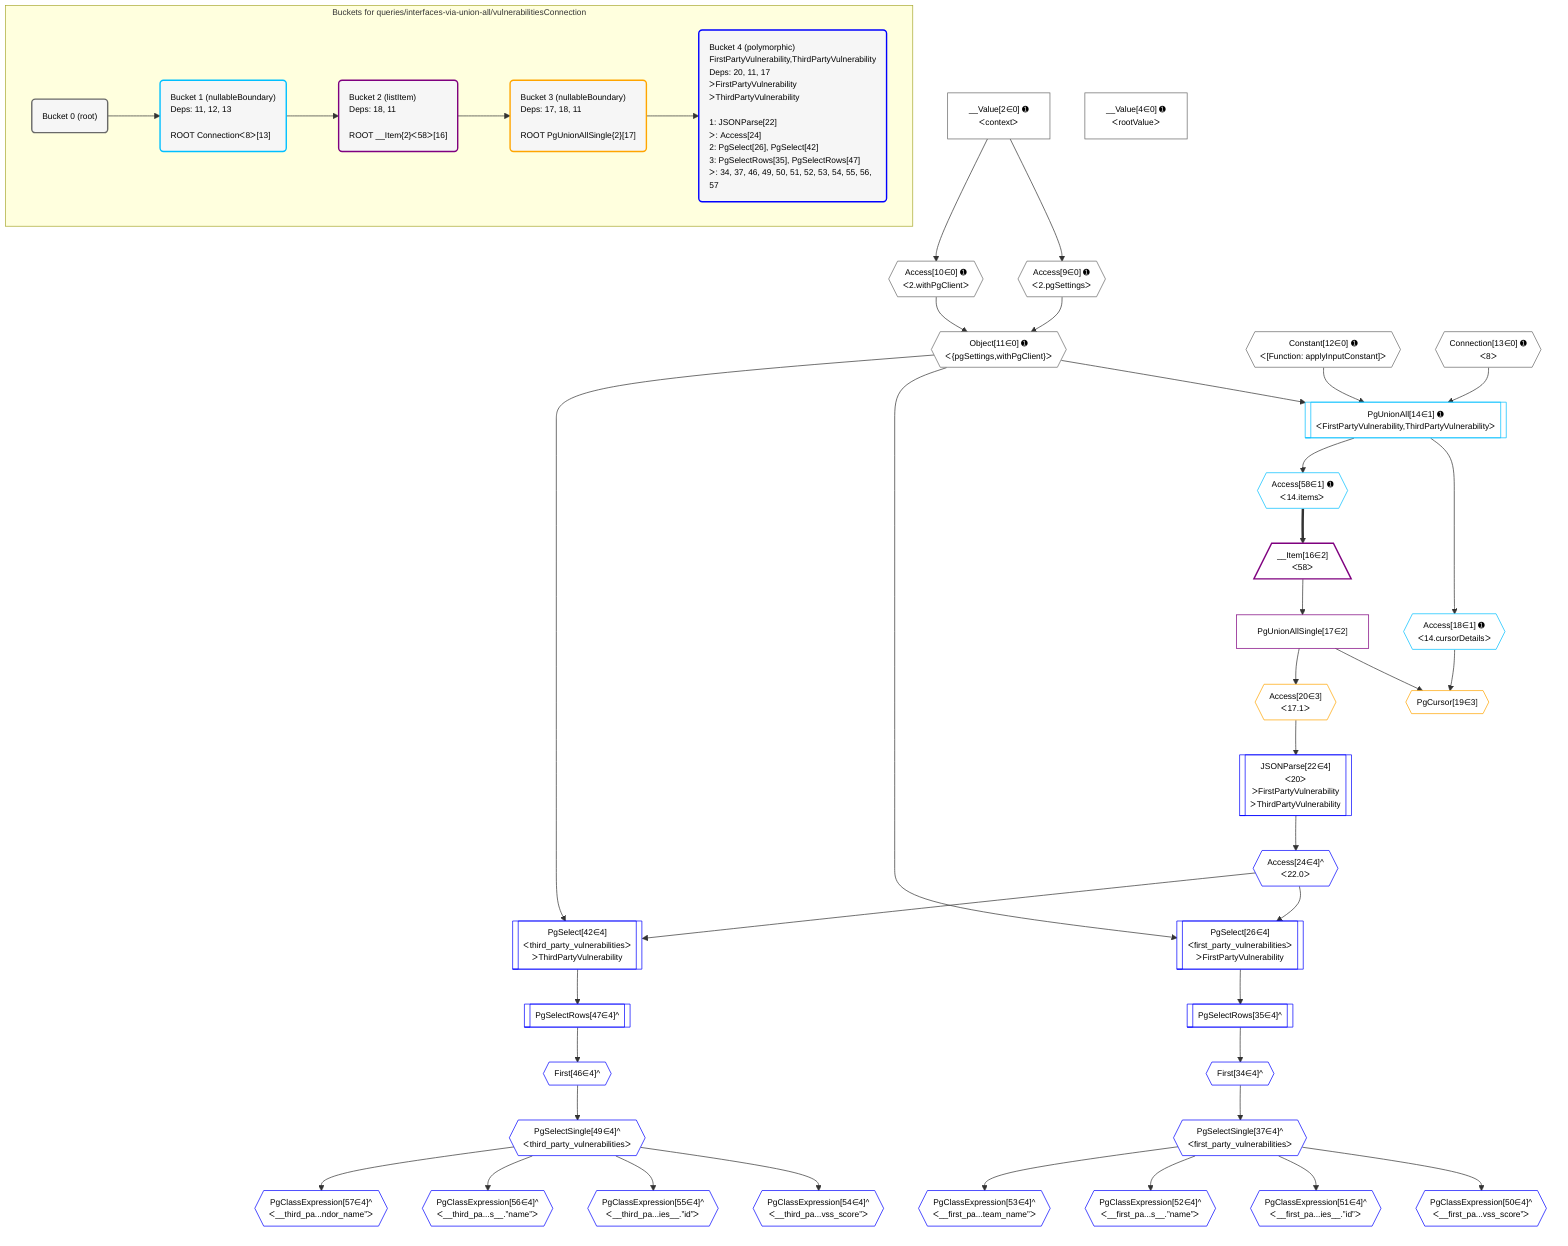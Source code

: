 %%{init: {'themeVariables': { 'fontSize': '12px'}}}%%
graph TD
    classDef path fill:#eee,stroke:#000,color:#000
    classDef plan fill:#fff,stroke-width:1px,color:#000
    classDef itemplan fill:#fff,stroke-width:2px,color:#000
    classDef unbatchedplan fill:#dff,stroke-width:1px,color:#000
    classDef sideeffectplan fill:#fcc,stroke-width:2px,color:#000
    classDef bucket fill:#f6f6f6,color:#000,stroke-width:2px,text-align:left

    subgraph "Buckets for queries/interfaces-via-union-all/vulnerabilitiesConnection"
    Bucket0("Bucket 0 (root)"):::bucket
    Bucket1("Bucket 1 (nullableBoundary)<br />Deps: 11, 12, 13<br /><br />ROOT Connectionᐸ8ᐳ[13]"):::bucket
    Bucket2("Bucket 2 (listItem)<br />Deps: 18, 11<br /><br />ROOT __Item{2}ᐸ58ᐳ[16]"):::bucket
    Bucket3("Bucket 3 (nullableBoundary)<br />Deps: 17, 18, 11<br /><br />ROOT PgUnionAllSingle{2}[17]"):::bucket
    Bucket4("Bucket 4 (polymorphic)<br />FirstPartyVulnerability,ThirdPartyVulnerability<br />Deps: 20, 11, 17<br />ᐳFirstPartyVulnerability<br />ᐳThirdPartyVulnerability<br /><br />1: JSONParse[22]<br />ᐳ: Access[24]<br />2: PgSelect[26], PgSelect[42]<br />3: PgSelectRows[35], PgSelectRows[47]<br />ᐳ: 34, 37, 46, 49, 50, 51, 52, 53, 54, 55, 56, 57"):::bucket
    end
    Bucket0 --> Bucket1
    Bucket1 --> Bucket2
    Bucket2 --> Bucket3
    Bucket3 --> Bucket4

    %% plan dependencies
    Object11{{"Object[11∈0] ➊<br />ᐸ{pgSettings,withPgClient}ᐳ"}}:::plan
    Access9{{"Access[9∈0] ➊<br />ᐸ2.pgSettingsᐳ"}}:::plan
    Access10{{"Access[10∈0] ➊<br />ᐸ2.withPgClientᐳ"}}:::plan
    Access9 & Access10 --> Object11
    __Value2["__Value[2∈0] ➊<br />ᐸcontextᐳ"]:::plan
    __Value2 --> Access9
    __Value2 --> Access10
    __Value4["__Value[4∈0] ➊<br />ᐸrootValueᐳ"]:::plan
    Constant12{{"Constant[12∈0] ➊<br />ᐸ[Function: applyInputConstant]ᐳ"}}:::plan
    Connection13{{"Connection[13∈0] ➊<br />ᐸ8ᐳ"}}:::plan
    PgUnionAll14[["PgUnionAll[14∈1] ➊<br />ᐸFirstPartyVulnerability,ThirdPartyVulnerabilityᐳ"]]:::plan
    Object11 & Constant12 & Connection13 --> PgUnionAll14
    Access18{{"Access[18∈1] ➊<br />ᐸ14.cursorDetailsᐳ"}}:::plan
    PgUnionAll14 --> Access18
    Access58{{"Access[58∈1] ➊<br />ᐸ14.itemsᐳ"}}:::plan
    PgUnionAll14 --> Access58
    __Item16[/"__Item[16∈2]<br />ᐸ58ᐳ"\]:::itemplan
    Access58 ==> __Item16
    PgUnionAllSingle17["PgUnionAllSingle[17∈2]"]:::plan
    __Item16 --> PgUnionAllSingle17
    PgCursor19{{"PgCursor[19∈3]"}}:::plan
    PgUnionAllSingle17 & Access18 --> PgCursor19
    Access20{{"Access[20∈3]<br />ᐸ17.1ᐳ"}}:::plan
    PgUnionAllSingle17 --> Access20
    PgSelect26[["PgSelect[26∈4]<br />ᐸfirst_party_vulnerabilitiesᐳ<br />ᐳFirstPartyVulnerability"]]:::plan
    Access24{{"Access[24∈4]^<br />ᐸ22.0ᐳ"}}:::plan
    Object11 & Access24 --> PgSelect26
    PgSelect42[["PgSelect[42∈4]<br />ᐸthird_party_vulnerabilitiesᐳ<br />ᐳThirdPartyVulnerability"]]:::plan
    Object11 & Access24 --> PgSelect42
    JSONParse22[["JSONParse[22∈4]<br />ᐸ20ᐳ<br />ᐳFirstPartyVulnerability<br />ᐳThirdPartyVulnerability"]]:::plan
    Access20 --> JSONParse22
    JSONParse22 --> Access24
    First34{{"First[34∈4]^"}}:::plan
    PgSelectRows35[["PgSelectRows[35∈4]^"]]:::plan
    PgSelectRows35 --> First34
    PgSelect26 --> PgSelectRows35
    PgSelectSingle37{{"PgSelectSingle[37∈4]^<br />ᐸfirst_party_vulnerabilitiesᐳ"}}:::plan
    First34 --> PgSelectSingle37
    First46{{"First[46∈4]^"}}:::plan
    PgSelectRows47[["PgSelectRows[47∈4]^"]]:::plan
    PgSelectRows47 --> First46
    PgSelect42 --> PgSelectRows47
    PgSelectSingle49{{"PgSelectSingle[49∈4]^<br />ᐸthird_party_vulnerabilitiesᐳ"}}:::plan
    First46 --> PgSelectSingle49
    PgClassExpression50{{"PgClassExpression[50∈4]^<br />ᐸ__first_pa...vss_score”ᐳ"}}:::plan
    PgSelectSingle37 --> PgClassExpression50
    PgClassExpression51{{"PgClassExpression[51∈4]^<br />ᐸ__first_pa...ies__.”id”ᐳ"}}:::plan
    PgSelectSingle37 --> PgClassExpression51
    PgClassExpression52{{"PgClassExpression[52∈4]^<br />ᐸ__first_pa...s__.”name”ᐳ"}}:::plan
    PgSelectSingle37 --> PgClassExpression52
    PgClassExpression53{{"PgClassExpression[53∈4]^<br />ᐸ__first_pa...team_name”ᐳ"}}:::plan
    PgSelectSingle37 --> PgClassExpression53
    PgClassExpression54{{"PgClassExpression[54∈4]^<br />ᐸ__third_pa...vss_score”ᐳ"}}:::plan
    PgSelectSingle49 --> PgClassExpression54
    PgClassExpression55{{"PgClassExpression[55∈4]^<br />ᐸ__third_pa...ies__.”id”ᐳ"}}:::plan
    PgSelectSingle49 --> PgClassExpression55
    PgClassExpression56{{"PgClassExpression[56∈4]^<br />ᐸ__third_pa...s__.”name”ᐳ"}}:::plan
    PgSelectSingle49 --> PgClassExpression56
    PgClassExpression57{{"PgClassExpression[57∈4]^<br />ᐸ__third_pa...ndor_name”ᐳ"}}:::plan
    PgSelectSingle49 --> PgClassExpression57

    %% define steps
    classDef bucket0 stroke:#696969
    class Bucket0,__Value2,__Value4,Access9,Access10,Object11,Constant12,Connection13 bucket0
    classDef bucket1 stroke:#00bfff
    class Bucket1,PgUnionAll14,Access18,Access58 bucket1
    classDef bucket2 stroke:#7f007f
    class Bucket2,__Item16,PgUnionAllSingle17 bucket2
    classDef bucket3 stroke:#ffa500
    class Bucket3,PgCursor19,Access20 bucket3
    classDef bucket4 stroke:#0000ff
    class Bucket4,JSONParse22,Access24,PgSelect26,First34,PgSelectRows35,PgSelectSingle37,PgSelect42,First46,PgSelectRows47,PgSelectSingle49,PgClassExpression50,PgClassExpression51,PgClassExpression52,PgClassExpression53,PgClassExpression54,PgClassExpression55,PgClassExpression56,PgClassExpression57 bucket4